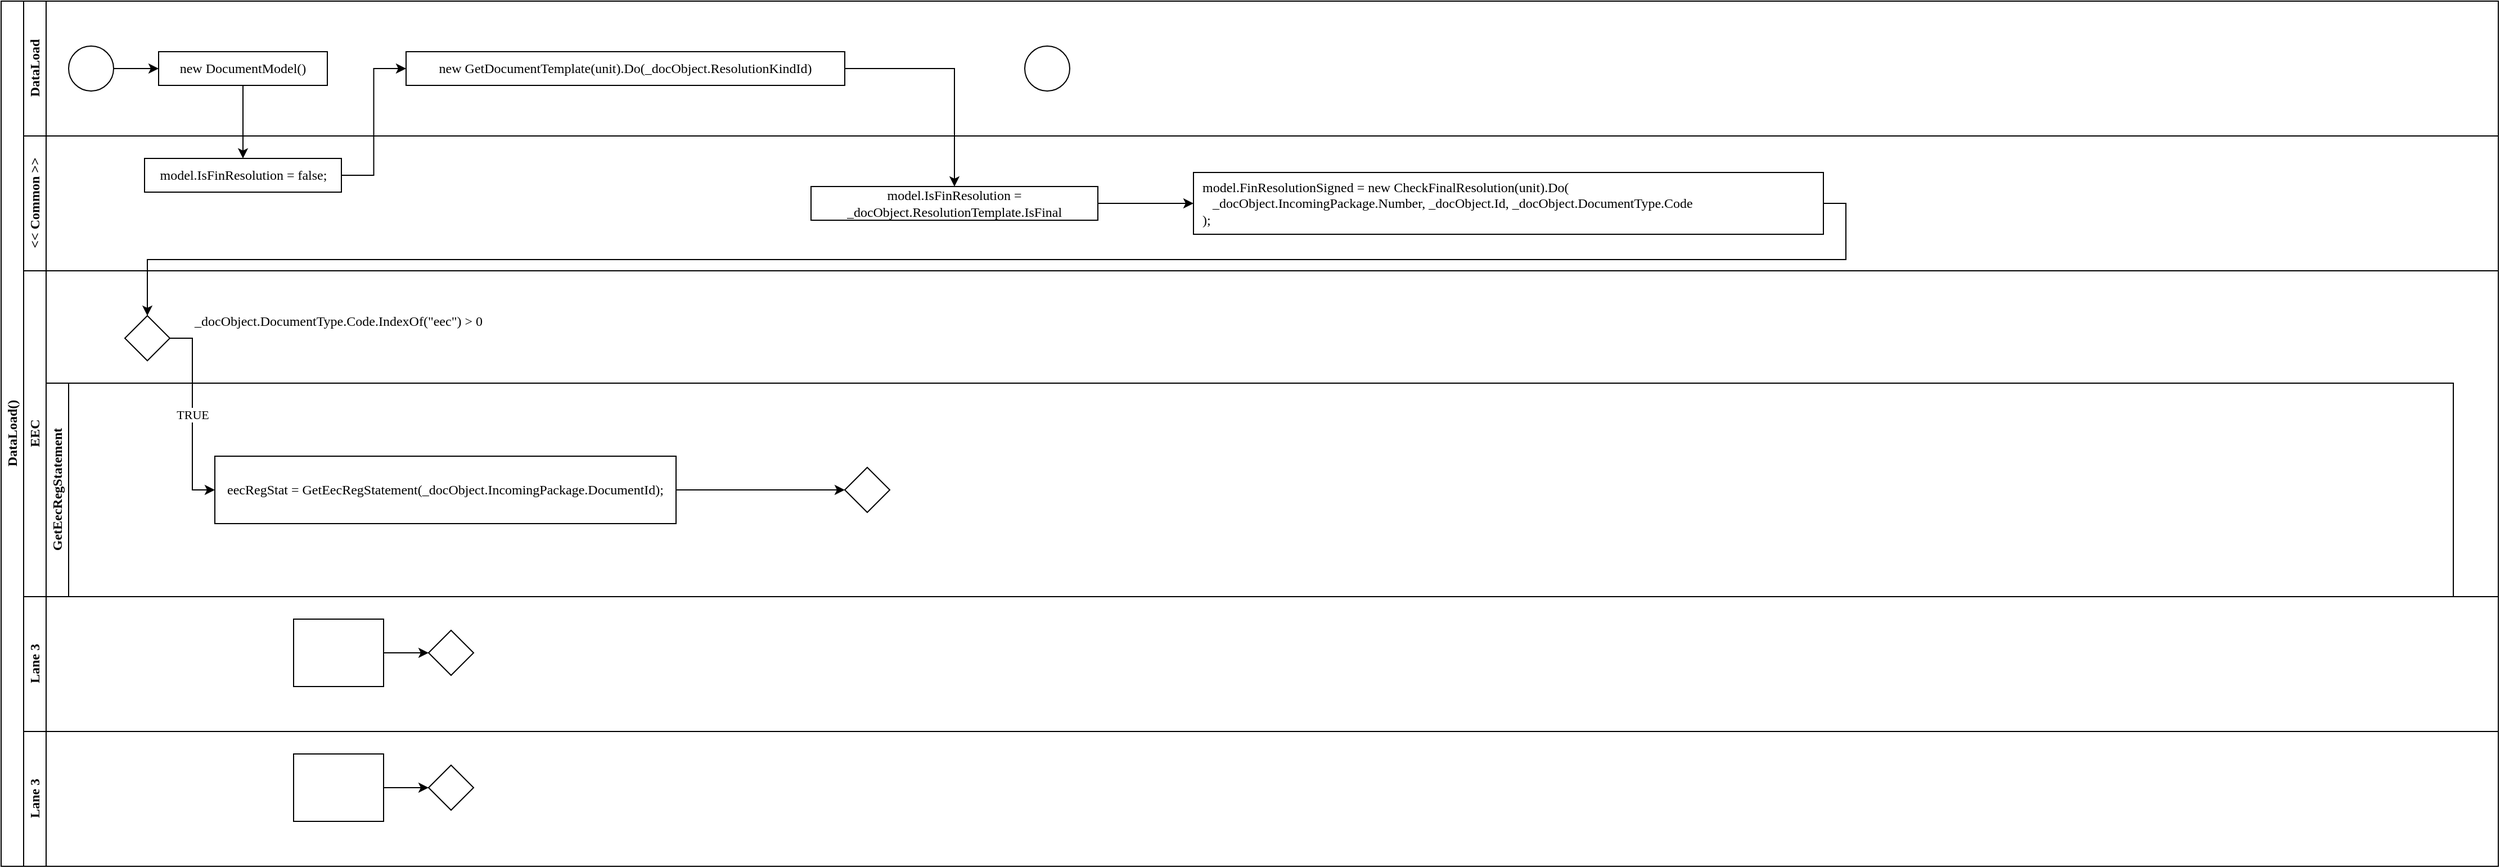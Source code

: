 <mxfile version="20.4.0" type="github">
  <diagram id="prtHgNgQTEPvFCAcTncT" name="Page-1">
    <mxGraphModel dx="1494" dy="1999" grid="1" gridSize="10" guides="1" tooltips="1" connect="1" arrows="1" fold="1" page="1" pageScale="1" pageWidth="827" pageHeight="1169" math="0" shadow="0">
      <root>
        <mxCell id="0" />
        <mxCell id="1" parent="0" />
        <mxCell id="dNxyNK7c78bLwvsdeMH5-19" value="DataLoad()" style="swimlane;html=1;childLayout=stackLayout;resizeParent=1;resizeParentMax=0;horizontal=0;startSize=20;horizontalStack=0;fontFamily=Verdana;" parent="1" vertex="1">
          <mxGeometry x="-250" y="-20" width="2220" height="770" as="geometry" />
        </mxCell>
        <mxCell id="dNxyNK7c78bLwvsdeMH5-20" value="DataLoad" style="swimlane;html=1;startSize=20;horizontal=0;fontFamily=Verdana;" parent="dNxyNK7c78bLwvsdeMH5-19" vertex="1">
          <mxGeometry x="20" width="2200" height="120" as="geometry" />
        </mxCell>
        <mxCell id="dNxyNK7c78bLwvsdeMH5-24" value="new DocumentModel()" style="rounded=0;whiteSpace=wrap;html=1;fontFamily=Verdana;fontSize=12;fontColor=#000000;align=center;" parent="dNxyNK7c78bLwvsdeMH5-20" vertex="1">
          <mxGeometry x="120" y="45" width="150" height="30" as="geometry" />
        </mxCell>
        <mxCell id="dNxyNK7c78bLwvsdeMH5-32" value="" style="ellipse;whiteSpace=wrap;html=1;fontFamily=Verdana;" parent="dNxyNK7c78bLwvsdeMH5-20" vertex="1">
          <mxGeometry x="890" y="40" width="40" height="40" as="geometry" />
        </mxCell>
        <mxCell id="dNxyNK7c78bLwvsdeMH5-23" value="" style="ellipse;whiteSpace=wrap;html=1;fontFamily=Verdana;" parent="dNxyNK7c78bLwvsdeMH5-20" vertex="1">
          <mxGeometry x="40" y="40" width="40" height="40" as="geometry" />
        </mxCell>
        <mxCell id="dNxyNK7c78bLwvsdeMH5-25" value="" style="edgeStyle=orthogonalEdgeStyle;rounded=0;orthogonalLoop=1;jettySize=auto;html=1;fontFamily=Verdana;" parent="dNxyNK7c78bLwvsdeMH5-20" source="dNxyNK7c78bLwvsdeMH5-23" target="dNxyNK7c78bLwvsdeMH5-24" edge="1">
          <mxGeometry relative="1" as="geometry" />
        </mxCell>
        <mxCell id="_GVcp1NFg4RlwitaNLRl-11" value="new GetDocumentTemplate(unit).Do(_docObject.ResolutionKindId)" style="rounded=0;whiteSpace=wrap;html=1;fontFamily=Verdana;fontSize=12;fontColor=#000000;align=center;" vertex="1" parent="dNxyNK7c78bLwvsdeMH5-20">
          <mxGeometry x="340" y="45" width="390" height="30" as="geometry" />
        </mxCell>
        <mxCell id="dNxyNK7c78bLwvsdeMH5-21" value="&amp;lt;&amp;lt; Common &amp;gt;&amp;gt;" style="swimlane;html=1;startSize=20;horizontal=0;fontFamily=Verdana;" parent="dNxyNK7c78bLwvsdeMH5-19" vertex="1">
          <mxGeometry x="20" y="120" width="2200" height="120" as="geometry" />
        </mxCell>
        <mxCell id="dNxyNK7c78bLwvsdeMH5-26" value="model.IsFinResolution = false;" style="rounded=0;whiteSpace=wrap;html=1;fontFamily=Verdana;fontSize=12;fontColor=#000000;align=center;" parent="dNxyNK7c78bLwvsdeMH5-21" vertex="1">
          <mxGeometry x="107.5" y="20" width="175" height="30" as="geometry" />
        </mxCell>
        <mxCell id="_GVcp1NFg4RlwitaNLRl-16" style="edgeStyle=orthogonalEdgeStyle;rounded=0;orthogonalLoop=1;jettySize=auto;html=1;fontFamily=Verdana;" edge="1" parent="dNxyNK7c78bLwvsdeMH5-21" source="_GVcp1NFg4RlwitaNLRl-13" target="_GVcp1NFg4RlwitaNLRl-15">
          <mxGeometry relative="1" as="geometry" />
        </mxCell>
        <mxCell id="_GVcp1NFg4RlwitaNLRl-13" value="model.IsFinResolution = _docObject.ResolutionTemplate.IsFinal" style="rounded=0;whiteSpace=wrap;html=1;fontFamily=Verdana;fontSize=12;fontColor=#000000;align=center;" vertex="1" parent="dNxyNK7c78bLwvsdeMH5-21">
          <mxGeometry x="700" y="45" width="255" height="30" as="geometry" />
        </mxCell>
        <mxCell id="_GVcp1NFg4RlwitaNLRl-15" value="&lt;div&gt;&amp;nbsp; model.FinResolutionSigned = new CheckFinalResolution(unit).Do(&lt;/div&gt;&lt;div&gt;&amp;nbsp; &amp;nbsp; &amp;nbsp;_docObject.IncomingPackage.Number, _docObject.Id, _docObject.DocumentType.Code&lt;/div&gt;&lt;div style=&quot;&quot;&gt;&amp;nbsp; );&lt;/div&gt;" style="rounded=0;whiteSpace=wrap;html=1;fontFamily=Verdana;fontSize=12;fontColor=#000000;align=left;" vertex="1" parent="dNxyNK7c78bLwvsdeMH5-21">
          <mxGeometry x="1040" y="32.5" width="560" height="55" as="geometry" />
        </mxCell>
        <mxCell id="dNxyNK7c78bLwvsdeMH5-22" value="EEC" style="swimlane;html=1;startSize=20;horizontal=0;fontFamily=Verdana;" parent="dNxyNK7c78bLwvsdeMH5-19" vertex="1">
          <mxGeometry x="20" y="240" width="2200" height="290" as="geometry" />
        </mxCell>
        <mxCell id="_GVcp1NFg4RlwitaNLRl-24" value="TRUE" style="edgeStyle=orthogonalEdgeStyle;rounded=0;orthogonalLoop=1;jettySize=auto;html=1;exitX=1;exitY=0.5;exitDx=0;exitDy=0;entryX=0;entryY=0.5;entryDx=0;entryDy=0;fontFamily=Verdana;" edge="1" parent="dNxyNK7c78bLwvsdeMH5-22" source="dNxyNK7c78bLwvsdeMH5-36" target="_GVcp1NFg4RlwitaNLRl-21">
          <mxGeometry relative="1" as="geometry">
            <mxPoint x="190" y="160" as="targetPoint" />
          </mxGeometry>
        </mxCell>
        <mxCell id="dNxyNK7c78bLwvsdeMH5-36" value="" style="rhombus;whiteSpace=wrap;html=1;fontFamily=Verdana;fontSize=12;fontColor=#000000;align=center;" parent="dNxyNK7c78bLwvsdeMH5-22" vertex="1">
          <mxGeometry x="90" y="40" width="40" height="40" as="geometry" />
        </mxCell>
        <mxCell id="_GVcp1NFg4RlwitaNLRl-17" value="_docObject.DocumentType.Code.IndexOf(&quot;eec&quot;) &amp;gt; 0" style="text;html=1;strokeColor=none;fillColor=none;align=center;verticalAlign=middle;whiteSpace=wrap;rounded=0;fontFamily=Verdana;" vertex="1" parent="dNxyNK7c78bLwvsdeMH5-22">
          <mxGeometry x="120" y="30" width="320" height="30" as="geometry" />
        </mxCell>
        <mxCell id="_GVcp1NFg4RlwitaNLRl-19" value="GetEecRegStatement" style="swimlane;html=1;startSize=20;horizontal=0;fontFamily=Verdana;" vertex="1" parent="dNxyNK7c78bLwvsdeMH5-22">
          <mxGeometry x="20" y="100" width="2140" height="190" as="geometry" />
        </mxCell>
        <mxCell id="_GVcp1NFg4RlwitaNLRl-20" value="" style="edgeStyle=orthogonalEdgeStyle;rounded=0;orthogonalLoop=1;jettySize=auto;html=1;endArrow=classic;endFill=1;fontFamily=Verdana;" edge="1" parent="_GVcp1NFg4RlwitaNLRl-19" source="_GVcp1NFg4RlwitaNLRl-21" target="_GVcp1NFg4RlwitaNLRl-22">
          <mxGeometry relative="1" as="geometry" />
        </mxCell>
        <mxCell id="_GVcp1NFg4RlwitaNLRl-21" value="eecRegStat = GetEecRegStatement(_docObject.IncomingPackage.DocumentId);" style="rounded=0;whiteSpace=wrap;html=1;fontFamily=Verdana;fontSize=12;fontColor=#000000;align=center;" vertex="1" parent="_GVcp1NFg4RlwitaNLRl-19">
          <mxGeometry x="150" y="65" width="410" height="60" as="geometry" />
        </mxCell>
        <mxCell id="_GVcp1NFg4RlwitaNLRl-22" value="" style="rhombus;whiteSpace=wrap;html=1;fontFamily=Verdana;fontSize=12;fontColor=#000000;align=center;" vertex="1" parent="_GVcp1NFg4RlwitaNLRl-19">
          <mxGeometry x="710" y="75" width="40" height="40" as="geometry" />
        </mxCell>
        <mxCell id="_GVcp1NFg4RlwitaNLRl-1" value="Lane 3" style="swimlane;html=1;startSize=20;horizontal=0;fontFamily=Verdana;" vertex="1" parent="dNxyNK7c78bLwvsdeMH5-19">
          <mxGeometry x="20" y="530" width="2200" height="120" as="geometry" />
        </mxCell>
        <mxCell id="_GVcp1NFg4RlwitaNLRl-2" value="" style="edgeStyle=orthogonalEdgeStyle;rounded=0;orthogonalLoop=1;jettySize=auto;html=1;endArrow=classic;endFill=1;fontFamily=Verdana;" edge="1" parent="_GVcp1NFg4RlwitaNLRl-1" source="_GVcp1NFg4RlwitaNLRl-3" target="_GVcp1NFg4RlwitaNLRl-4">
          <mxGeometry relative="1" as="geometry" />
        </mxCell>
        <mxCell id="_GVcp1NFg4RlwitaNLRl-3" value="" style="rounded=0;whiteSpace=wrap;html=1;fontFamily=Verdana;fontSize=12;fontColor=#000000;align=center;" vertex="1" parent="_GVcp1NFg4RlwitaNLRl-1">
          <mxGeometry x="240" y="20" width="80" height="60" as="geometry" />
        </mxCell>
        <mxCell id="_GVcp1NFg4RlwitaNLRl-4" value="" style="rhombus;whiteSpace=wrap;html=1;fontFamily=Verdana;fontSize=12;fontColor=#000000;align=center;" vertex="1" parent="_GVcp1NFg4RlwitaNLRl-1">
          <mxGeometry x="360" y="30" width="40" height="40" as="geometry" />
        </mxCell>
        <mxCell id="_GVcp1NFg4RlwitaNLRl-5" value="Lane 3" style="swimlane;html=1;startSize=20;horizontal=0;fontFamily=Verdana;" vertex="1" parent="dNxyNK7c78bLwvsdeMH5-19">
          <mxGeometry x="20" y="650" width="2200" height="120" as="geometry" />
        </mxCell>
        <mxCell id="_GVcp1NFg4RlwitaNLRl-6" value="" style="edgeStyle=orthogonalEdgeStyle;rounded=0;orthogonalLoop=1;jettySize=auto;html=1;endArrow=classic;endFill=1;fontFamily=Verdana;" edge="1" parent="_GVcp1NFg4RlwitaNLRl-5" source="_GVcp1NFg4RlwitaNLRl-7" target="_GVcp1NFg4RlwitaNLRl-8">
          <mxGeometry relative="1" as="geometry" />
        </mxCell>
        <mxCell id="_GVcp1NFg4RlwitaNLRl-7" value="" style="rounded=0;whiteSpace=wrap;html=1;fontFamily=Verdana;fontSize=12;fontColor=#000000;align=center;" vertex="1" parent="_GVcp1NFg4RlwitaNLRl-5">
          <mxGeometry x="240" y="20" width="80" height="60" as="geometry" />
        </mxCell>
        <mxCell id="_GVcp1NFg4RlwitaNLRl-8" value="" style="rhombus;whiteSpace=wrap;html=1;fontFamily=Verdana;fontSize=12;fontColor=#000000;align=center;" vertex="1" parent="_GVcp1NFg4RlwitaNLRl-5">
          <mxGeometry x="360" y="30" width="40" height="40" as="geometry" />
        </mxCell>
        <mxCell id="_GVcp1NFg4RlwitaNLRl-10" style="edgeStyle=orthogonalEdgeStyle;rounded=0;orthogonalLoop=1;jettySize=auto;html=1;exitX=0.5;exitY=1;exitDx=0;exitDy=0;entryX=0.5;entryY=0;entryDx=0;entryDy=0;fontFamily=Verdana;" edge="1" parent="dNxyNK7c78bLwvsdeMH5-19" source="dNxyNK7c78bLwvsdeMH5-24" target="dNxyNK7c78bLwvsdeMH5-26">
          <mxGeometry relative="1" as="geometry" />
        </mxCell>
        <mxCell id="_GVcp1NFg4RlwitaNLRl-12" style="edgeStyle=orthogonalEdgeStyle;rounded=0;orthogonalLoop=1;jettySize=auto;html=1;entryX=0;entryY=0.5;entryDx=0;entryDy=0;fontFamily=Verdana;" edge="1" parent="dNxyNK7c78bLwvsdeMH5-19" source="dNxyNK7c78bLwvsdeMH5-26" target="_GVcp1NFg4RlwitaNLRl-11">
          <mxGeometry relative="1" as="geometry" />
        </mxCell>
        <mxCell id="_GVcp1NFg4RlwitaNLRl-14" style="edgeStyle=orthogonalEdgeStyle;rounded=0;orthogonalLoop=1;jettySize=auto;html=1;entryX=0.5;entryY=0;entryDx=0;entryDy=0;fontFamily=Verdana;exitX=1;exitY=0.5;exitDx=0;exitDy=0;" edge="1" parent="dNxyNK7c78bLwvsdeMH5-19" source="_GVcp1NFg4RlwitaNLRl-11" target="_GVcp1NFg4RlwitaNLRl-13">
          <mxGeometry relative="1" as="geometry" />
        </mxCell>
        <mxCell id="_GVcp1NFg4RlwitaNLRl-18" style="edgeStyle=orthogonalEdgeStyle;rounded=0;orthogonalLoop=1;jettySize=auto;html=1;entryX=0.5;entryY=0;entryDx=0;entryDy=0;fontFamily=Verdana;exitX=1;exitY=0.5;exitDx=0;exitDy=0;" edge="1" parent="dNxyNK7c78bLwvsdeMH5-19" source="_GVcp1NFg4RlwitaNLRl-15" target="dNxyNK7c78bLwvsdeMH5-36">
          <mxGeometry relative="1" as="geometry">
            <Array as="points">
              <mxPoint x="1640" y="180" />
              <mxPoint x="1640" y="230" />
              <mxPoint x="130" y="230" />
            </Array>
          </mxGeometry>
        </mxCell>
      </root>
    </mxGraphModel>
  </diagram>
</mxfile>

